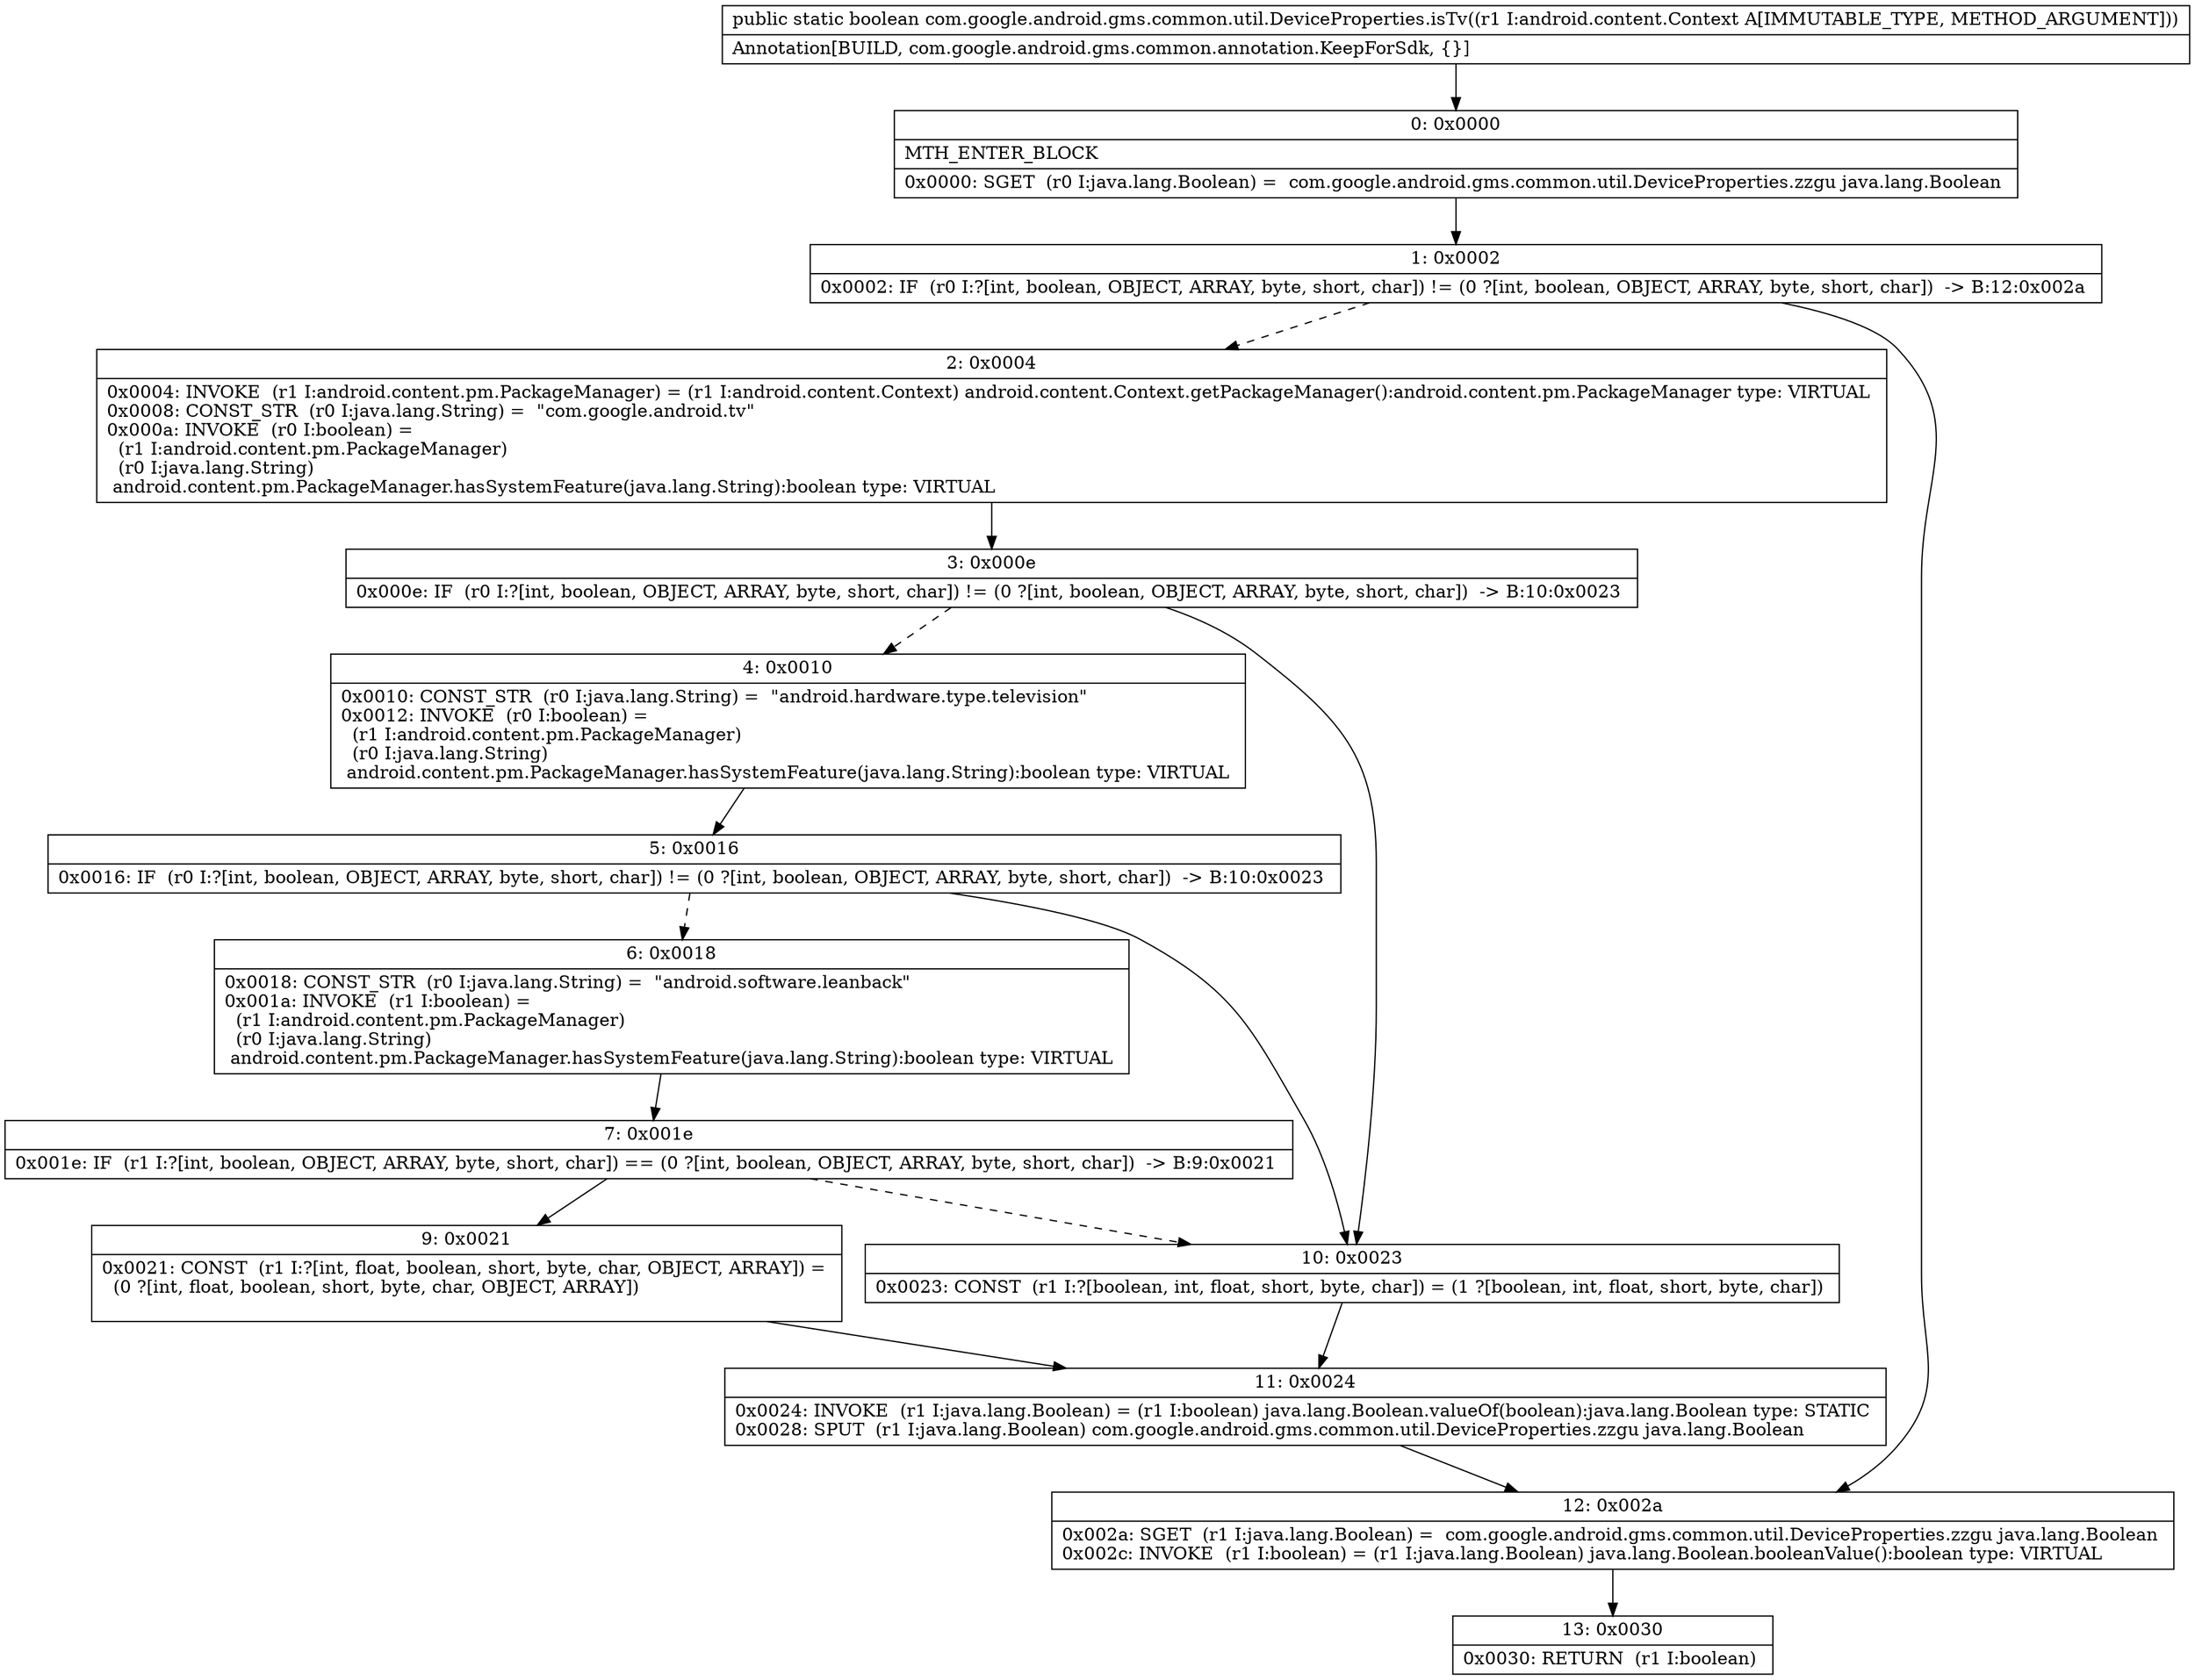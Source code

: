 digraph "CFG forcom.google.android.gms.common.util.DeviceProperties.isTv(Landroid\/content\/Context;)Z" {
Node_0 [shape=record,label="{0\:\ 0x0000|MTH_ENTER_BLOCK\l|0x0000: SGET  (r0 I:java.lang.Boolean) =  com.google.android.gms.common.util.DeviceProperties.zzgu java.lang.Boolean \l}"];
Node_1 [shape=record,label="{1\:\ 0x0002|0x0002: IF  (r0 I:?[int, boolean, OBJECT, ARRAY, byte, short, char]) != (0 ?[int, boolean, OBJECT, ARRAY, byte, short, char])  \-\> B:12:0x002a \l}"];
Node_2 [shape=record,label="{2\:\ 0x0004|0x0004: INVOKE  (r1 I:android.content.pm.PackageManager) = (r1 I:android.content.Context) android.content.Context.getPackageManager():android.content.pm.PackageManager type: VIRTUAL \l0x0008: CONST_STR  (r0 I:java.lang.String) =  \"com.google.android.tv\" \l0x000a: INVOKE  (r0 I:boolean) = \l  (r1 I:android.content.pm.PackageManager)\l  (r0 I:java.lang.String)\l android.content.pm.PackageManager.hasSystemFeature(java.lang.String):boolean type: VIRTUAL \l}"];
Node_3 [shape=record,label="{3\:\ 0x000e|0x000e: IF  (r0 I:?[int, boolean, OBJECT, ARRAY, byte, short, char]) != (0 ?[int, boolean, OBJECT, ARRAY, byte, short, char])  \-\> B:10:0x0023 \l}"];
Node_4 [shape=record,label="{4\:\ 0x0010|0x0010: CONST_STR  (r0 I:java.lang.String) =  \"android.hardware.type.television\" \l0x0012: INVOKE  (r0 I:boolean) = \l  (r1 I:android.content.pm.PackageManager)\l  (r0 I:java.lang.String)\l android.content.pm.PackageManager.hasSystemFeature(java.lang.String):boolean type: VIRTUAL \l}"];
Node_5 [shape=record,label="{5\:\ 0x0016|0x0016: IF  (r0 I:?[int, boolean, OBJECT, ARRAY, byte, short, char]) != (0 ?[int, boolean, OBJECT, ARRAY, byte, short, char])  \-\> B:10:0x0023 \l}"];
Node_6 [shape=record,label="{6\:\ 0x0018|0x0018: CONST_STR  (r0 I:java.lang.String) =  \"android.software.leanback\" \l0x001a: INVOKE  (r1 I:boolean) = \l  (r1 I:android.content.pm.PackageManager)\l  (r0 I:java.lang.String)\l android.content.pm.PackageManager.hasSystemFeature(java.lang.String):boolean type: VIRTUAL \l}"];
Node_7 [shape=record,label="{7\:\ 0x001e|0x001e: IF  (r1 I:?[int, boolean, OBJECT, ARRAY, byte, short, char]) == (0 ?[int, boolean, OBJECT, ARRAY, byte, short, char])  \-\> B:9:0x0021 \l}"];
Node_9 [shape=record,label="{9\:\ 0x0021|0x0021: CONST  (r1 I:?[int, float, boolean, short, byte, char, OBJECT, ARRAY]) = \l  (0 ?[int, float, boolean, short, byte, char, OBJECT, ARRAY])\l \l}"];
Node_10 [shape=record,label="{10\:\ 0x0023|0x0023: CONST  (r1 I:?[boolean, int, float, short, byte, char]) = (1 ?[boolean, int, float, short, byte, char]) \l}"];
Node_11 [shape=record,label="{11\:\ 0x0024|0x0024: INVOKE  (r1 I:java.lang.Boolean) = (r1 I:boolean) java.lang.Boolean.valueOf(boolean):java.lang.Boolean type: STATIC \l0x0028: SPUT  (r1 I:java.lang.Boolean) com.google.android.gms.common.util.DeviceProperties.zzgu java.lang.Boolean \l}"];
Node_12 [shape=record,label="{12\:\ 0x002a|0x002a: SGET  (r1 I:java.lang.Boolean) =  com.google.android.gms.common.util.DeviceProperties.zzgu java.lang.Boolean \l0x002c: INVOKE  (r1 I:boolean) = (r1 I:java.lang.Boolean) java.lang.Boolean.booleanValue():boolean type: VIRTUAL \l}"];
Node_13 [shape=record,label="{13\:\ 0x0030|0x0030: RETURN  (r1 I:boolean) \l}"];
MethodNode[shape=record,label="{public static boolean com.google.android.gms.common.util.DeviceProperties.isTv((r1 I:android.content.Context A[IMMUTABLE_TYPE, METHOD_ARGUMENT]))  | Annotation[BUILD, com.google.android.gms.common.annotation.KeepForSdk, \{\}]\l}"];
MethodNode -> Node_0;
Node_0 -> Node_1;
Node_1 -> Node_2[style=dashed];
Node_1 -> Node_12;
Node_2 -> Node_3;
Node_3 -> Node_4[style=dashed];
Node_3 -> Node_10;
Node_4 -> Node_5;
Node_5 -> Node_6[style=dashed];
Node_5 -> Node_10;
Node_6 -> Node_7;
Node_7 -> Node_9;
Node_7 -> Node_10[style=dashed];
Node_9 -> Node_11;
Node_10 -> Node_11;
Node_11 -> Node_12;
Node_12 -> Node_13;
}

